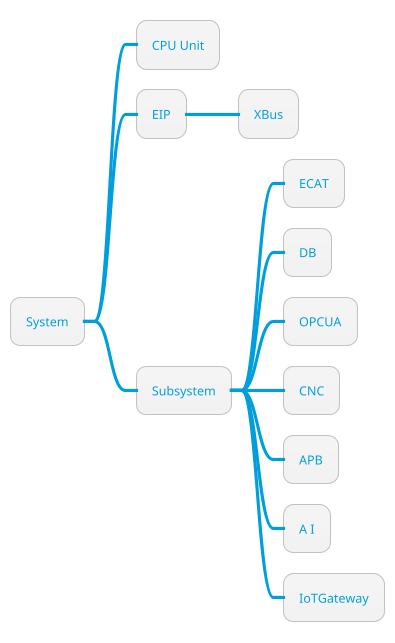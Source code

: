 @startmindmap
!theme bluegray

'https://plantuml.com/ja/mindmap-diagram
* System
** CPU Unit
** EIP
*** XBus
** Subsystem
*** ECAT
*** DB
*** OPCUA
*** CNC
*** APB
*** A I
*** IoTGateway

@endmindmap
